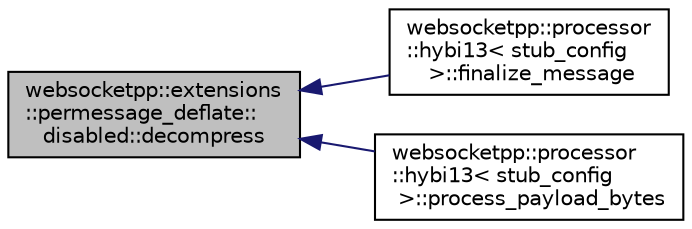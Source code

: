 digraph "websocketpp::extensions::permessage_deflate::disabled::decompress"
{
  edge [fontname="Helvetica",fontsize="10",labelfontname="Helvetica",labelfontsize="10"];
  node [fontname="Helvetica",fontsize="10",shape=record];
  rankdir="LR";
  Node4 [label="websocketpp::extensions\l::permessage_deflate::\ldisabled::decompress",height=0.2,width=0.4,color="black", fillcolor="grey75", style="filled", fontcolor="black"];
  Node4 -> Node5 [dir="back",color="midnightblue",fontsize="10",style="solid",fontname="Helvetica"];
  Node5 [label="websocketpp::processor\l::hybi13\< stub_config\l \>::finalize_message",height=0.2,width=0.4,color="black", fillcolor="white", style="filled",URL="$classwebsocketpp_1_1processor_1_1hybi13.html#a906398e2c23370de53d4f3572657ad05",tooltip="Perform any finalization actions on an incoming message. "];
  Node4 -> Node6 [dir="back",color="midnightblue",fontsize="10",style="solid",fontname="Helvetica"];
  Node6 [label="websocketpp::processor\l::hybi13\< stub_config\l \>::process_payload_bytes",height=0.2,width=0.4,color="black", fillcolor="white", style="filled",URL="$classwebsocketpp_1_1processor_1_1hybi13.html#aa7eece3f48840535f41b625061fa7867",tooltip="Reads bytes from buf into message payload. "];
}

